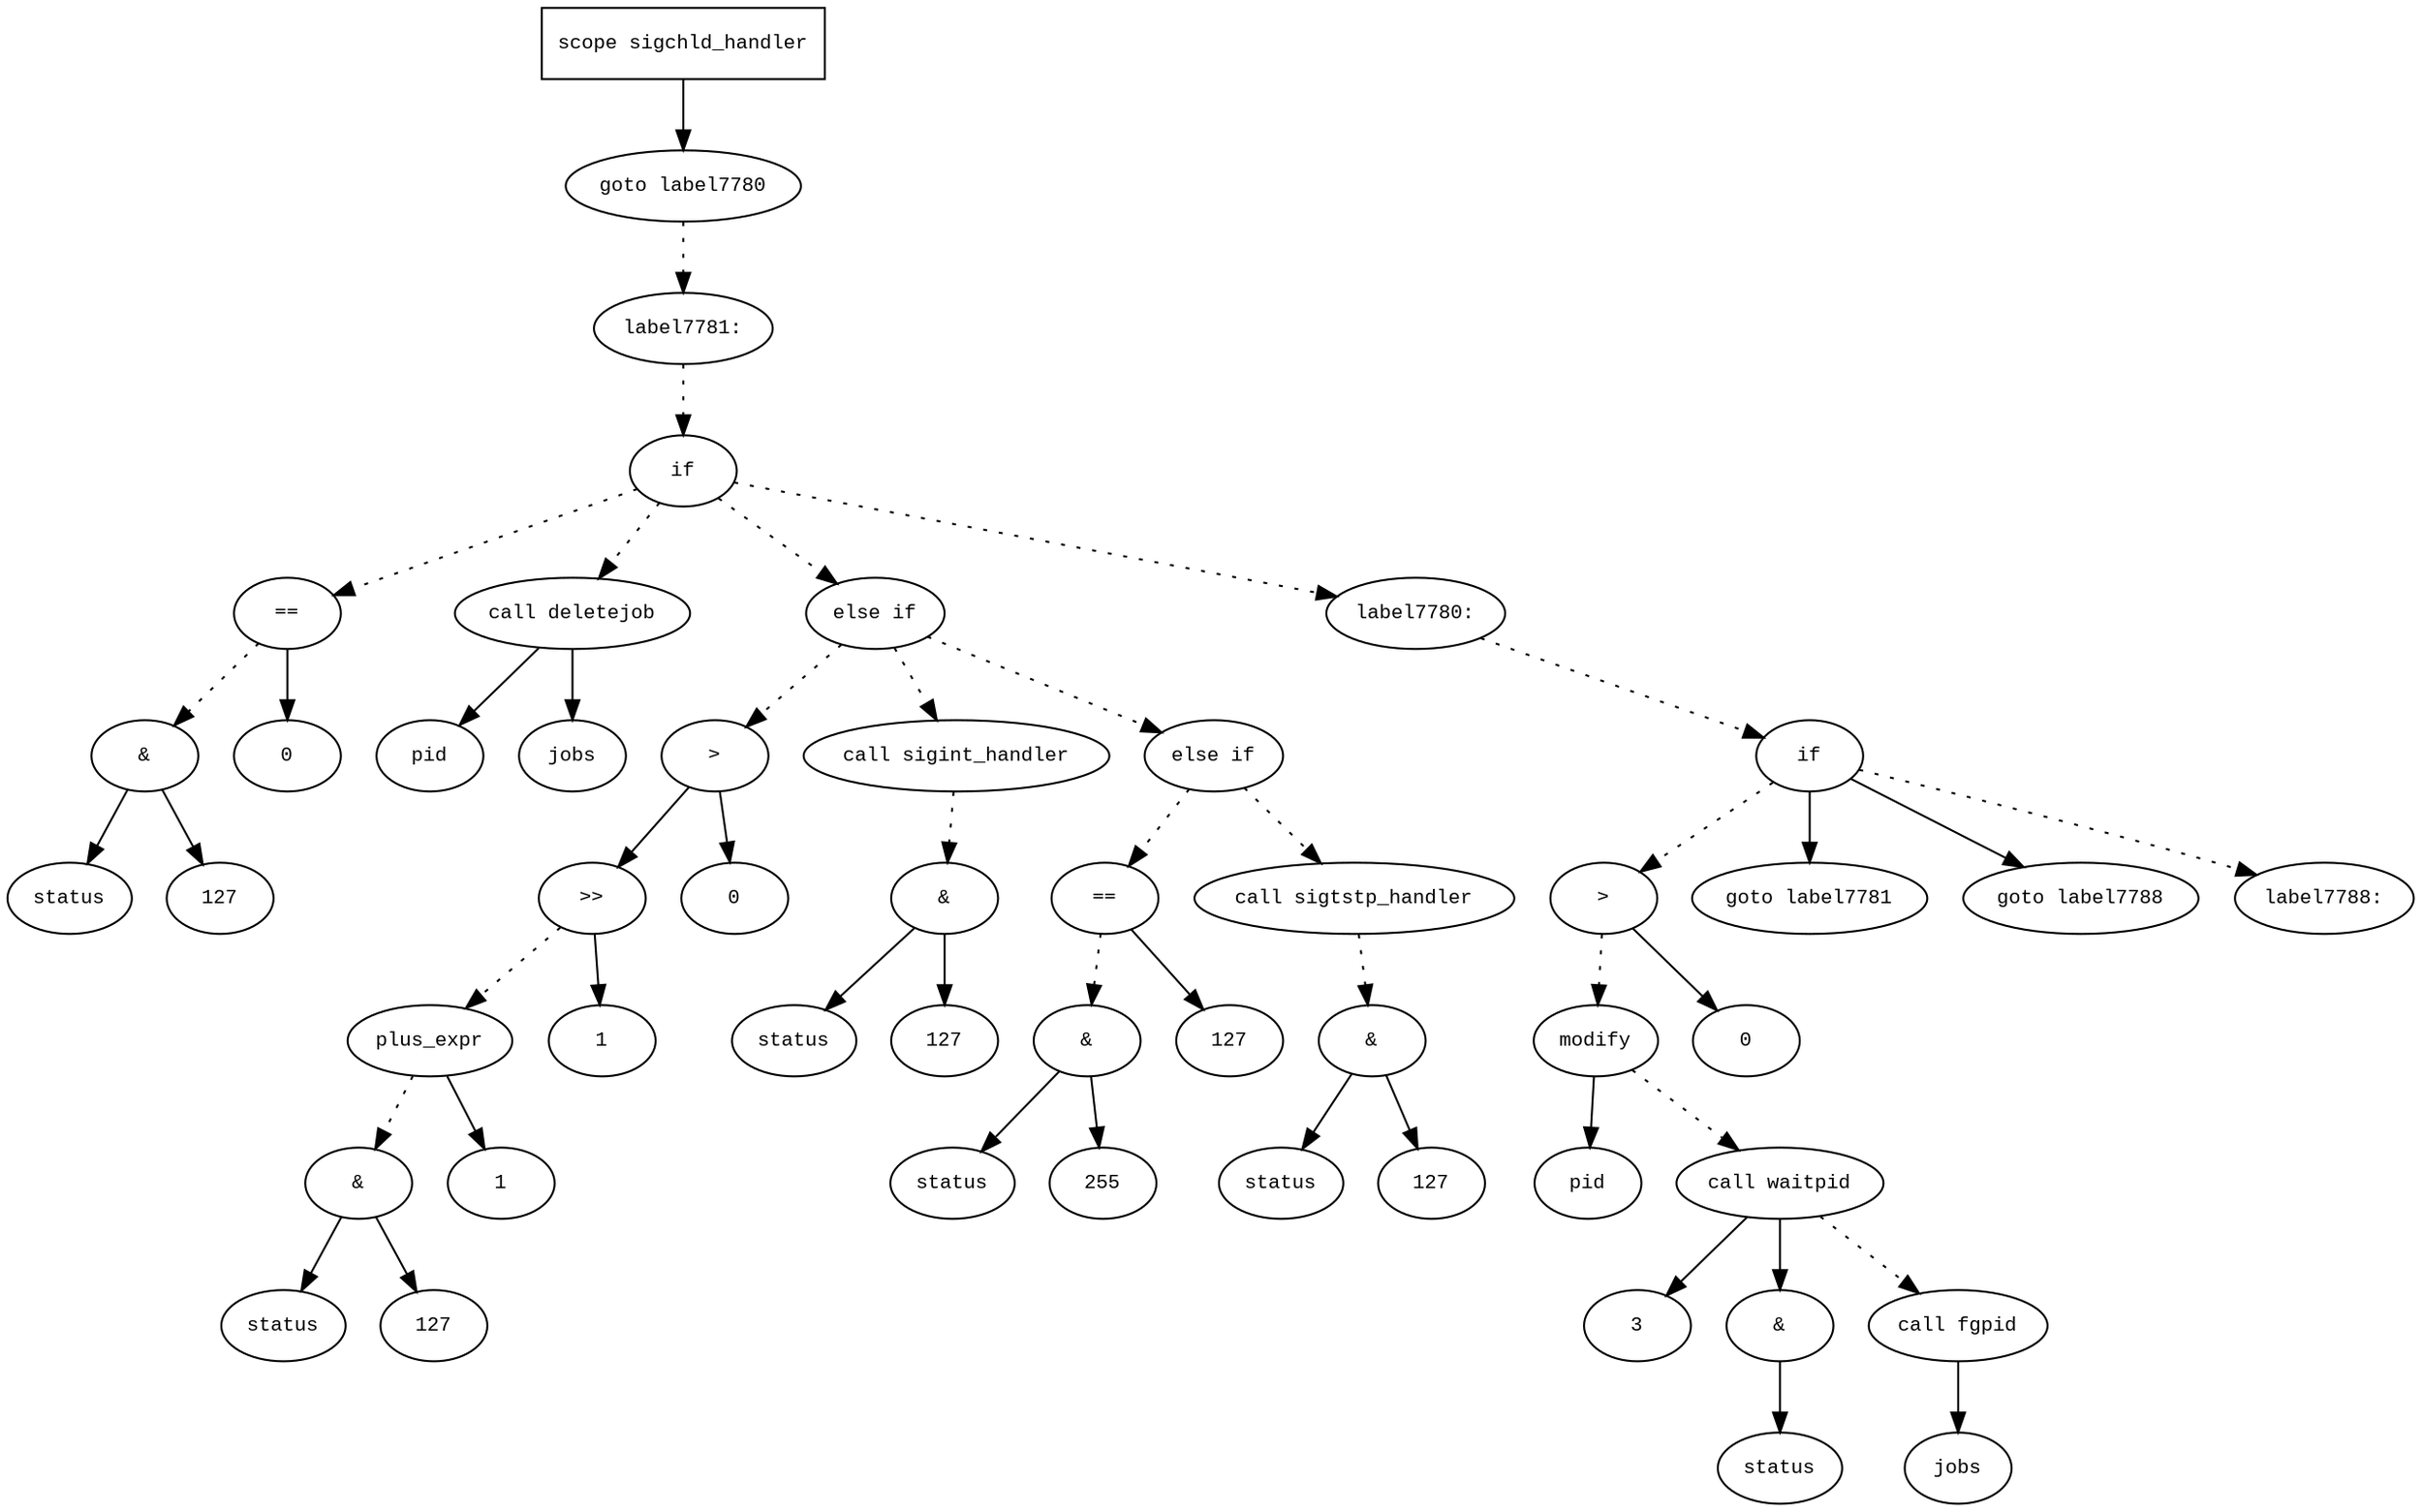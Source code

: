 digraph AST {
  graph [fontname="Times New Roman",fontsize=10];
  node  [fontname="Courier New",fontsize=10];
  edge  [fontname="Times New Roman",fontsize=10];

  node1 [label="scope sigchld_handler",shape=box];
  node2 [label="goto label7780",shape=ellipse];
  node1 -> node2;
  node3 [label="label7781:",shape=ellipse];
  node2 -> node3 [style=dotted];
  node4 [label="if",shape=ellipse];
  node3 -> node4 [style=dotted];
  node5 [label="==",shape=ellipse];
  node6 [label="&",shape=ellipse];
  node7 [label="status",shape=ellipse];
  node6 -> node7;
  node8 [label="127",shape=ellipse];
  node6 -> node8;
  node5 -> node6 [style=dotted];
  node9 [label="0",shape=ellipse];
  node5 -> node9;
  node4 -> node5 [style=dotted];
  node10 [label="call deletejob",shape=ellipse];
  node11 [label="pid",shape=ellipse];
  node10 -> node11;
  node12 [label="jobs",shape=ellipse];
  node10 -> node12;
  node4 -> node10 [style=dotted];
  node13 [label="else if",shape=ellipse];
  node4 -> node13 [style=dotted];
  node14 [label=">",shape=ellipse];
  node15 [label=">>",shape=ellipse];
  node16 [label="plus_expr",shape=ellipse];
  node17 [label="&",shape=ellipse];
  node18 [label="status",shape=ellipse];
  node17 -> node18;
  node19 [label="127",shape=ellipse];
  node17 -> node19;
  node16 -> node17 [style=dotted];
  node20 [label="1",shape=ellipse];
  node16 -> node20;
  node15 -> node16 [style=dotted];
  node21 [label="1",shape=ellipse];
  node15 -> node21;
  node14 -> node15;
  node22 [label="0",shape=ellipse];
  node14 -> node22;
  node13 -> node14 [style=dotted];
  node23 [label="call sigint_handler",shape=ellipse];
  node24 [label="&",shape=ellipse];
  node25 [label="status",shape=ellipse];
  node24 -> node25;
  node26 [label="127",shape=ellipse];
  node24 -> node26;
  node23 -> node24 [style=dotted];
  node13 -> node23 [style=dotted];
  node27 [label="else if",shape=ellipse];
  node13 -> node27 [style=dotted];
  node28 [label="==",shape=ellipse];
  node29 [label="&",shape=ellipse];
  node30 [label="status",shape=ellipse];
  node29 -> node30;
  node31 [label="255",shape=ellipse];
  node29 -> node31;
  node28 -> node29 [style=dotted];
  node32 [label="127",shape=ellipse];
  node28 -> node32;
  node27 -> node28 [style=dotted];
  node33 [label="call sigtstp_handler",shape=ellipse];
  node34 [label="&",shape=ellipse];
  node35 [label="status",shape=ellipse];
  node34 -> node35;
  node36 [label="127",shape=ellipse];
  node34 -> node36;
  node33 -> node34 [style=dotted];
  node27 -> node33 [style=dotted];
  node37 [label="label7780:",shape=ellipse];
  node4 -> node37 [style=dotted];
  node38 [label="if",shape=ellipse];
  node37 -> node38 [style=dotted];
  node39 [label=">",shape=ellipse];
  node40 [label="modify",shape=ellipse];
  node41 [label="pid",shape=ellipse];
  node40 -> node41;
  node42 [label="call waitpid",shape=ellipse];
  node43 [label="3",shape=ellipse];
  node42 -> node43;
  node44 [label="&",shape=ellipse];
  node42 -> node44;
  node45 [label="status",shape=ellipse];
  node44 -> node45;
  node46 [label="call fgpid",shape=ellipse];
  node47 [label="jobs",shape=ellipse];
  node46 -> node47;
  node42 -> node46 [style=dotted];
  node40 -> node42 [style=dotted];
  node39 -> node40 [style=dotted];
  node48 [label="0",shape=ellipse];
  node39 -> node48;
  node38 -> node39 [style=dotted];
  node49 [label="goto label7781",shape=ellipse];
  node38 -> node49;
  node50 [label="goto label7788",shape=ellipse];
  node38 -> node50;
  node51 [label="label7788:",shape=ellipse];
  node38 -> node51 [style=dotted];
} 